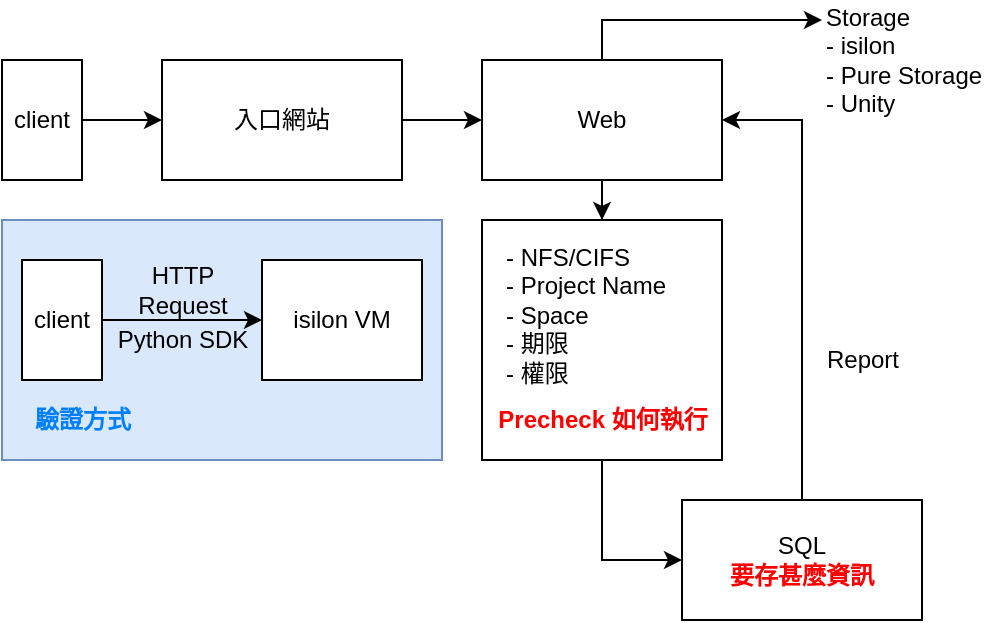 <mxfile version="15.5.9" type="github">
  <diagram id="dQpt3Ol5hSTdWr9C4myh" name="Page-1">
    <mxGraphModel dx="1038" dy="564" grid="1" gridSize="10" guides="1" tooltips="1" connect="1" arrows="1" fold="1" page="1" pageScale="1" pageWidth="850" pageHeight="1100" math="0" shadow="0">
      <root>
        <mxCell id="0" />
        <mxCell id="1" parent="0" />
        <mxCell id="oAY1iZvtcpnl8O4cJlSS-23" value="" style="rounded=0;whiteSpace=wrap;html=1;align=center;fillColor=#dae8fc;strokeColor=#6c8ebf;" vertex="1" parent="1">
          <mxGeometry x="120" y="200" width="220" height="120" as="geometry" />
        </mxCell>
        <mxCell id="oAY1iZvtcpnl8O4cJlSS-12" value="" style="edgeStyle=orthogonalEdgeStyle;rounded=0;orthogonalLoop=1;jettySize=auto;html=1;" edge="1" parent="1" source="oAY1iZvtcpnl8O4cJlSS-1" target="oAY1iZvtcpnl8O4cJlSS-2">
          <mxGeometry relative="1" as="geometry" />
        </mxCell>
        <mxCell id="oAY1iZvtcpnl8O4cJlSS-1" value="client" style="rounded=0;whiteSpace=wrap;html=1;" vertex="1" parent="1">
          <mxGeometry x="120" y="120" width="40" height="60" as="geometry" />
        </mxCell>
        <mxCell id="oAY1iZvtcpnl8O4cJlSS-13" value="" style="edgeStyle=orthogonalEdgeStyle;rounded=0;orthogonalLoop=1;jettySize=auto;html=1;" edge="1" parent="1" source="oAY1iZvtcpnl8O4cJlSS-2" target="oAY1iZvtcpnl8O4cJlSS-3">
          <mxGeometry relative="1" as="geometry" />
        </mxCell>
        <mxCell id="oAY1iZvtcpnl8O4cJlSS-2" value="&lt;div&gt;入口網站&lt;/div&gt;" style="rounded=0;whiteSpace=wrap;html=1;" vertex="1" parent="1">
          <mxGeometry x="200" y="120" width="120" height="60" as="geometry" />
        </mxCell>
        <mxCell id="oAY1iZvtcpnl8O4cJlSS-14" value="" style="edgeStyle=orthogonalEdgeStyle;rounded=0;orthogonalLoop=1;jettySize=auto;html=1;" edge="1" parent="1" source="oAY1iZvtcpnl8O4cJlSS-3" target="oAY1iZvtcpnl8O4cJlSS-4">
          <mxGeometry relative="1" as="geometry" />
        </mxCell>
        <mxCell id="oAY1iZvtcpnl8O4cJlSS-15" value="" style="edgeStyle=orthogonalEdgeStyle;rounded=0;orthogonalLoop=1;jettySize=auto;html=1;exitX=0.5;exitY=0;exitDx=0;exitDy=0;entryX=0;entryY=0.167;entryDx=0;entryDy=0;entryPerimeter=0;" edge="1" parent="1" source="oAY1iZvtcpnl8O4cJlSS-3" target="oAY1iZvtcpnl8O4cJlSS-11">
          <mxGeometry relative="1" as="geometry" />
        </mxCell>
        <mxCell id="oAY1iZvtcpnl8O4cJlSS-3" value="&lt;div&gt;Web&lt;/div&gt;" style="rounded=0;whiteSpace=wrap;html=1;" vertex="1" parent="1">
          <mxGeometry x="360" y="120" width="120" height="60" as="geometry" />
        </mxCell>
        <mxCell id="oAY1iZvtcpnl8O4cJlSS-20" style="edgeStyle=orthogonalEdgeStyle;rounded=0;orthogonalLoop=1;jettySize=auto;html=1;entryX=0;entryY=0.5;entryDx=0;entryDy=0;fontColor=#000000;" edge="1" parent="1" source="oAY1iZvtcpnl8O4cJlSS-4" target="oAY1iZvtcpnl8O4cJlSS-18">
          <mxGeometry relative="1" as="geometry" />
        </mxCell>
        <mxCell id="oAY1iZvtcpnl8O4cJlSS-4" value="" style="rounded=0;whiteSpace=wrap;html=1;align=center;" vertex="1" parent="1">
          <mxGeometry x="360" y="200" width="120" height="120" as="geometry" />
        </mxCell>
        <mxCell id="oAY1iZvtcpnl8O4cJlSS-8" value="" style="edgeStyle=orthogonalEdgeStyle;rounded=0;orthogonalLoop=1;jettySize=auto;html=1;" edge="1" parent="1" source="oAY1iZvtcpnl8O4cJlSS-6" target="oAY1iZvtcpnl8O4cJlSS-7">
          <mxGeometry relative="1" as="geometry" />
        </mxCell>
        <mxCell id="oAY1iZvtcpnl8O4cJlSS-6" value="client" style="rounded=0;whiteSpace=wrap;html=1;" vertex="1" parent="1">
          <mxGeometry x="130" y="220" width="40" height="60" as="geometry" />
        </mxCell>
        <mxCell id="oAY1iZvtcpnl8O4cJlSS-7" value="&lt;div&gt;isilon VM&lt;/div&gt;" style="rounded=0;whiteSpace=wrap;html=1;" vertex="1" parent="1">
          <mxGeometry x="250" y="220" width="80" height="60" as="geometry" />
        </mxCell>
        <mxCell id="oAY1iZvtcpnl8O4cJlSS-9" value="HTTP&lt;br&gt;&lt;div&gt;Request&lt;/div&gt;" style="text;html=1;align=center;verticalAlign=middle;resizable=0;points=[];autosize=1;strokeColor=none;fillColor=none;" vertex="1" parent="1">
          <mxGeometry x="180" y="220" width="60" height="30" as="geometry" />
        </mxCell>
        <mxCell id="oAY1iZvtcpnl8O4cJlSS-10" value="Python SDK" style="text;html=1;align=center;verticalAlign=middle;resizable=0;points=[];autosize=1;strokeColor=none;fillColor=none;" vertex="1" parent="1">
          <mxGeometry x="170" y="250" width="80" height="20" as="geometry" />
        </mxCell>
        <mxCell id="oAY1iZvtcpnl8O4cJlSS-11" value="&lt;div&gt;Storage&lt;/div&gt;&lt;div&gt;- isilon&lt;/div&gt;&lt;div&gt;- Pure Storage&lt;/div&gt;&lt;div&gt;- Unity&lt;br&gt;&lt;/div&gt;" style="text;html=1;align=left;verticalAlign=middle;resizable=0;points=[];autosize=1;strokeColor=none;fillColor=none;" vertex="1" parent="1">
          <mxGeometry x="530" y="90" width="90" height="60" as="geometry" />
        </mxCell>
        <mxCell id="oAY1iZvtcpnl8O4cJlSS-16" value="&lt;div&gt;- NFS/CIFS&lt;/div&gt;&lt;div&gt;- Project Name&lt;/div&gt;&lt;div&gt;- Space&lt;/div&gt;&lt;div&gt;- 期限&lt;/div&gt;&lt;div&gt;- 權限&lt;br&gt;&lt;/div&gt;" style="text;whiteSpace=wrap;html=1;" vertex="1" parent="1">
          <mxGeometry x="370" y="205" width="100" height="90" as="geometry" />
        </mxCell>
        <mxCell id="oAY1iZvtcpnl8O4cJlSS-17" value="Precheck 如何執行" style="text;html=1;align=center;verticalAlign=middle;resizable=0;points=[];autosize=1;strokeColor=none;fillColor=none;fontStyle=1;fontColor=#FF0000;" vertex="1" parent="1">
          <mxGeometry x="360" y="290" width="120" height="20" as="geometry" />
        </mxCell>
        <mxCell id="oAY1iZvtcpnl8O4cJlSS-21" style="edgeStyle=orthogonalEdgeStyle;rounded=0;orthogonalLoop=1;jettySize=auto;html=1;exitX=0.5;exitY=0;exitDx=0;exitDy=0;entryX=1;entryY=0.5;entryDx=0;entryDy=0;fontColor=#000000;" edge="1" parent="1" source="oAY1iZvtcpnl8O4cJlSS-18" target="oAY1iZvtcpnl8O4cJlSS-3">
          <mxGeometry relative="1" as="geometry" />
        </mxCell>
        <mxCell id="oAY1iZvtcpnl8O4cJlSS-18" value="&lt;div&gt;&lt;font color=&quot;#000000&quot;&gt;SQL&lt;/font&gt;&lt;/div&gt;&lt;b&gt;要存甚麼資訊&lt;/b&gt;" style="rounded=0;whiteSpace=wrap;html=1;fontColor=#FF0000;align=center;" vertex="1" parent="1">
          <mxGeometry x="460" y="340" width="120" height="60" as="geometry" />
        </mxCell>
        <mxCell id="oAY1iZvtcpnl8O4cJlSS-22" value="&lt;div&gt;Report&lt;/div&gt;" style="text;html=1;align=center;verticalAlign=middle;resizable=0;points=[];autosize=1;strokeColor=none;fillColor=none;fontColor=#000000;" vertex="1" parent="1">
          <mxGeometry x="525" y="260" width="50" height="20" as="geometry" />
        </mxCell>
        <mxCell id="oAY1iZvtcpnl8O4cJlSS-24" value="驗證方式" style="text;html=1;align=center;verticalAlign=middle;resizable=0;points=[];autosize=1;strokeColor=none;fillColor=none;fontColor=#007FFF;fontStyle=1" vertex="1" parent="1">
          <mxGeometry x="125" y="290" width="70" height="20" as="geometry" />
        </mxCell>
      </root>
    </mxGraphModel>
  </diagram>
</mxfile>

